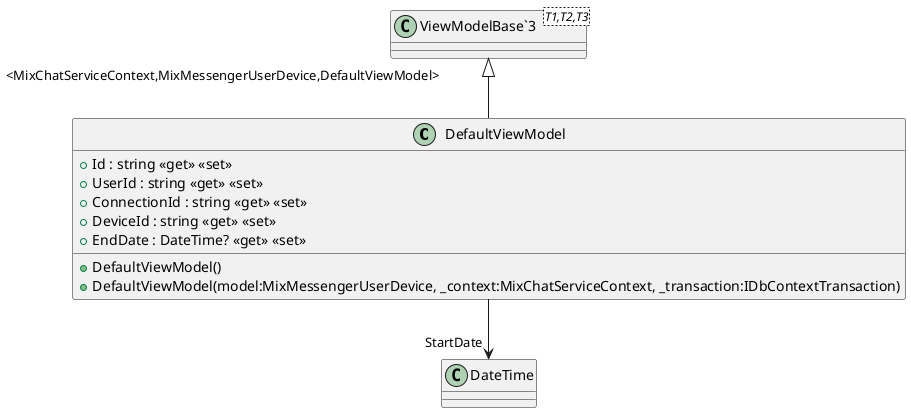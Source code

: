 @startuml
class DefaultViewModel {
    + Id : string <<get>> <<set>>
    + UserId : string <<get>> <<set>>
    + ConnectionId : string <<get>> <<set>>
    + DeviceId : string <<get>> <<set>>
    + EndDate : DateTime? <<get>> <<set>>
    + DefaultViewModel()
    + DefaultViewModel(model:MixMessengerUserDevice, _context:MixChatServiceContext, _transaction:IDbContextTransaction)
}
class "ViewModelBase`3"<T1,T2,T3> {
}
"ViewModelBase`3" "<MixChatServiceContext,MixMessengerUserDevice,DefaultViewModel>" <|-- DefaultViewModel
DefaultViewModel --> "StartDate" DateTime
@enduml
